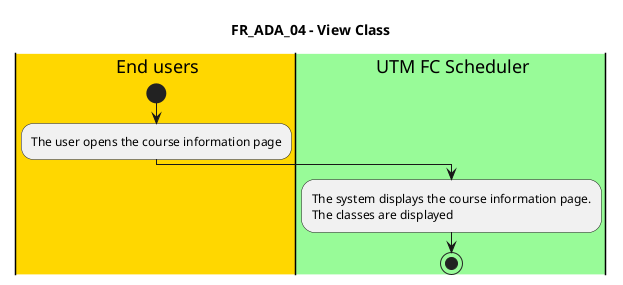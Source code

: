 @startuml FR_ADA_04
title FR_ADA_04 - View Class


|#gold|eu| End users
|#palegreen|sys| UTM FC Scheduler

|eu|
start
:The user opens the course information page;

|sys|
:The system displays the course information page.
The classes are displayed;

stop

@enduml
